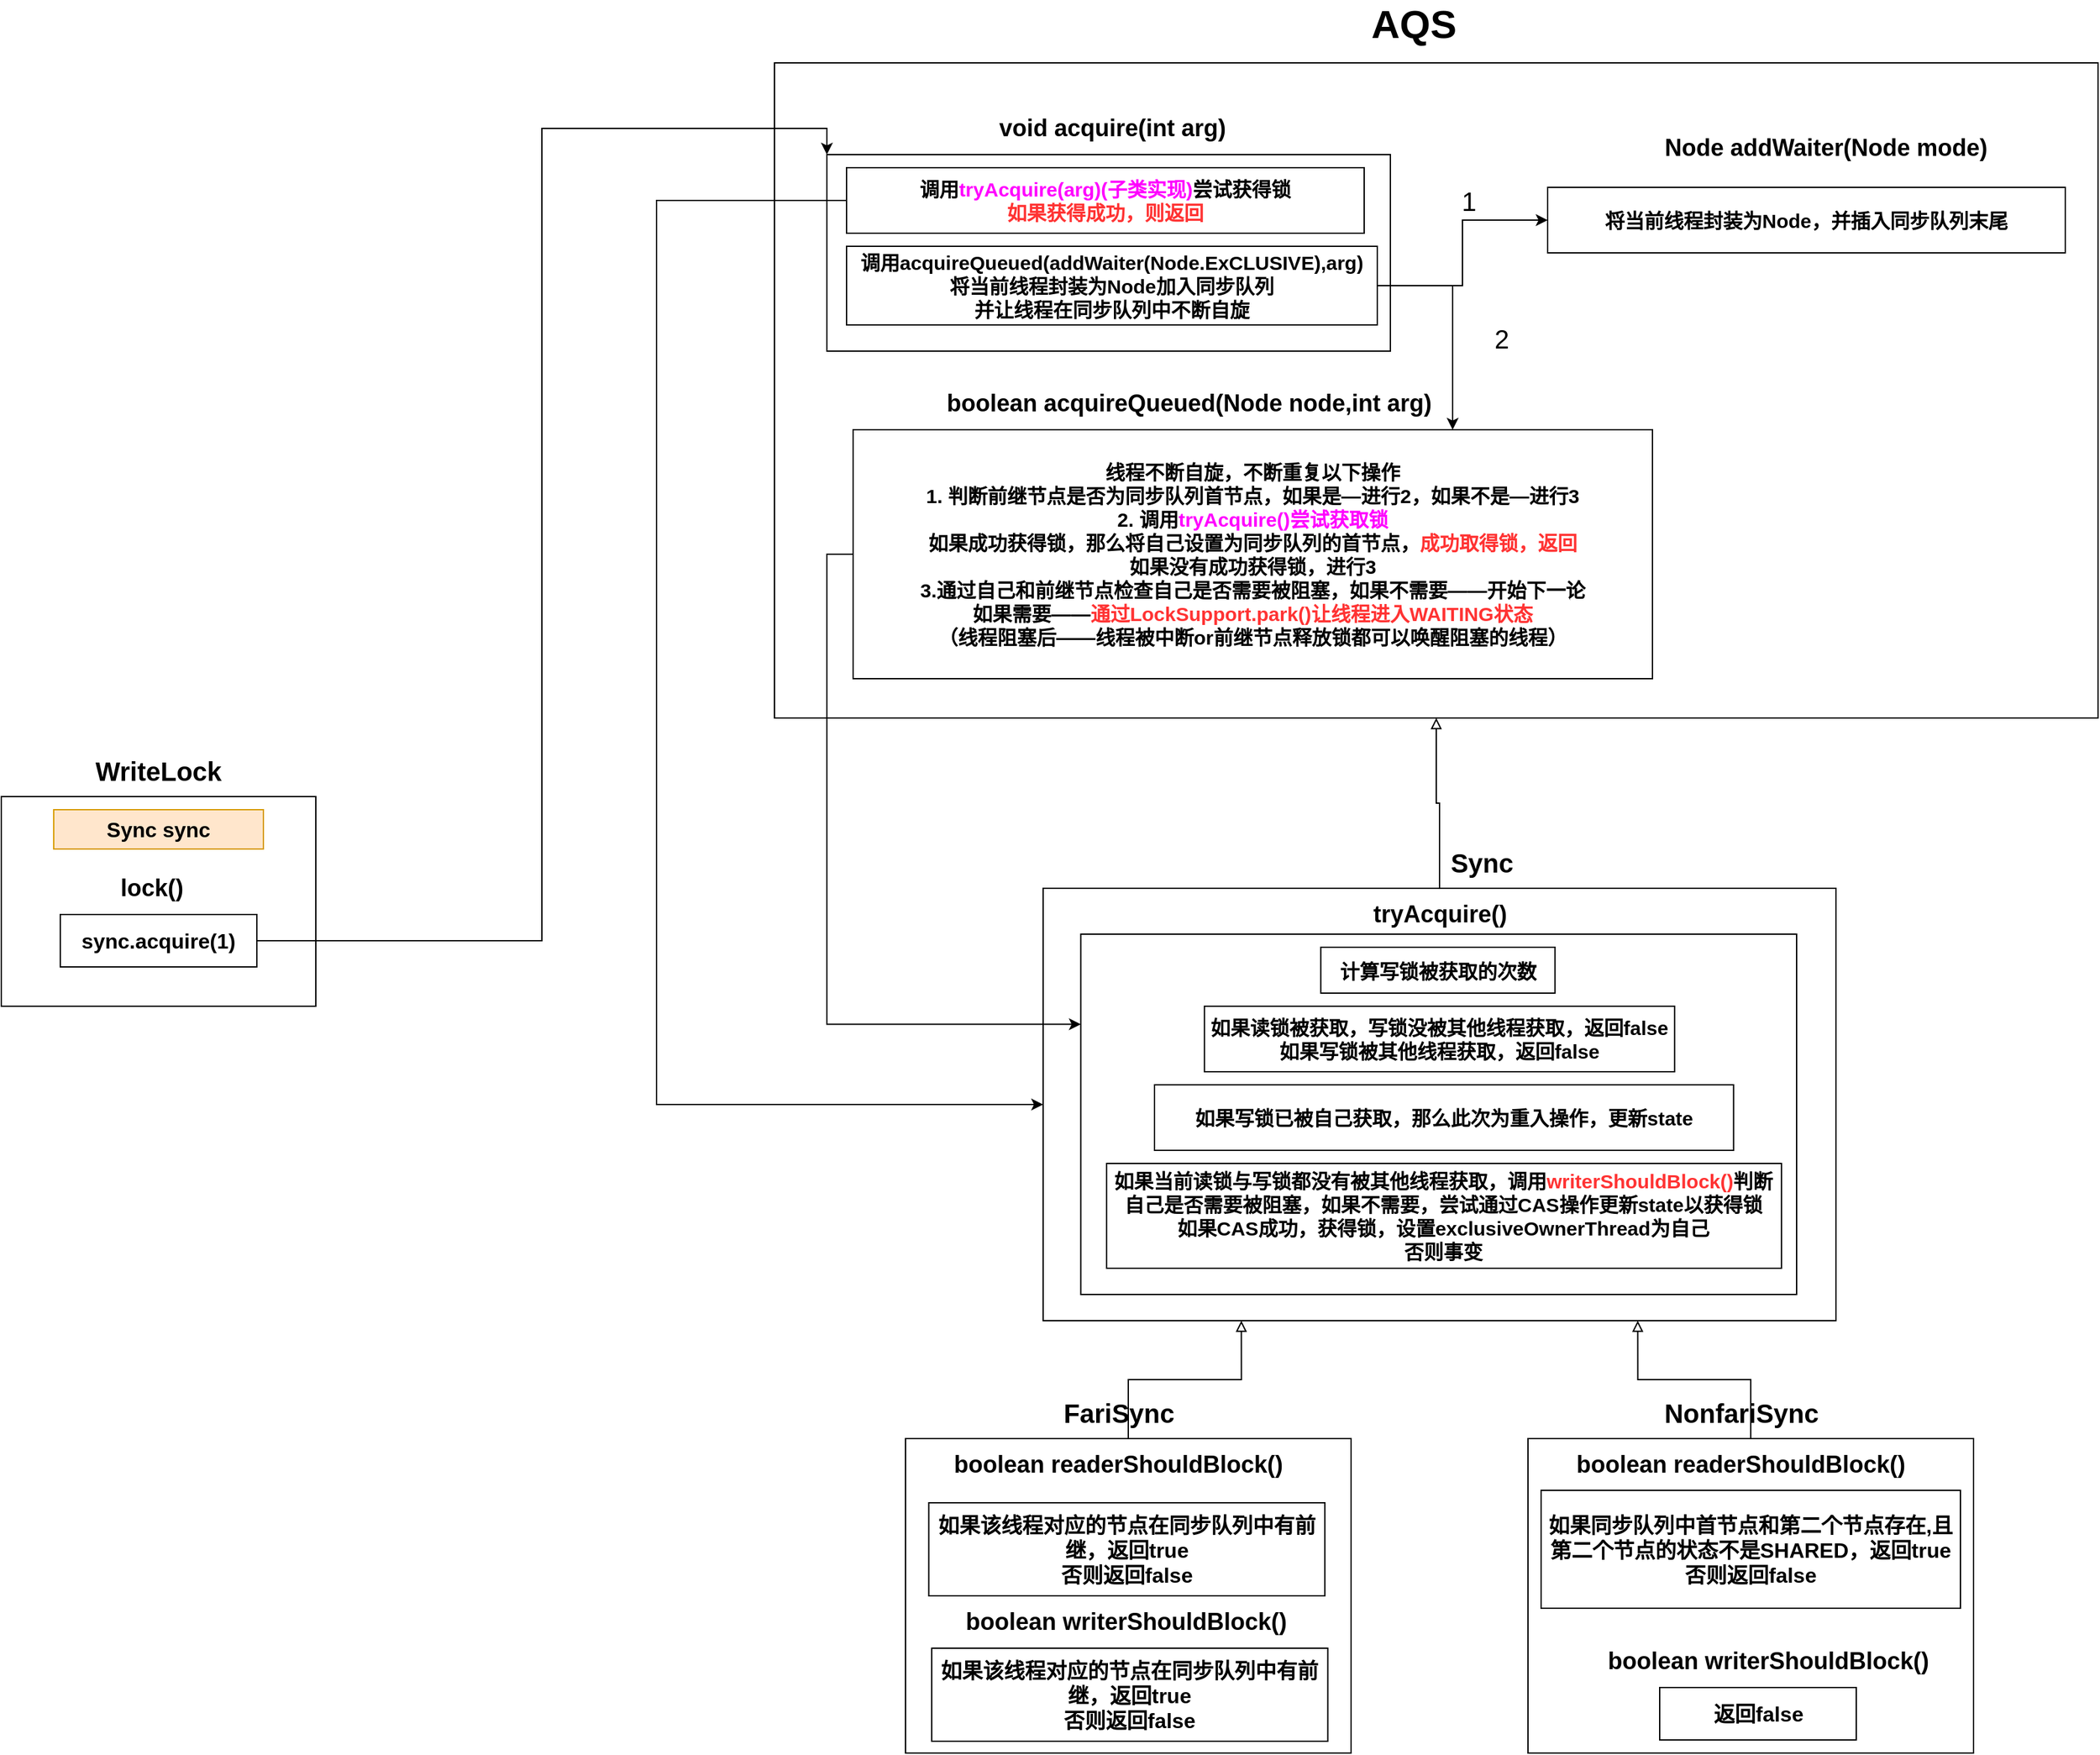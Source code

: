 <mxfile version="15.2.7" type="device"><diagram id="TiI_e5ygZ97wrgqO3GHd" name="第 1 页"><mxGraphModel dx="1463" dy="846" grid="1" gridSize="10" guides="1" tooltips="1" connect="1" arrows="1" fold="1" page="1" pageScale="1" pageWidth="827" pageHeight="1169" math="0" shadow="0"><root><mxCell id="0"/><mxCell id="1" parent="0"/><mxCell id="kDOEHUveT1f1Hj3YGor5-1" value="" style="rounded=0;whiteSpace=wrap;html=1;" parent="1" vertex="1"><mxGeometry x="170" y="630" width="240" height="160" as="geometry"/></mxCell><mxCell id="kDOEHUveT1f1Hj3YGor5-2" value="&lt;b&gt;&lt;font style=&quot;font-size: 20px&quot;&gt;WriteLock&lt;/font&gt;&lt;/b&gt;" style="text;html=1;strokeColor=none;fillColor=none;align=center;verticalAlign=middle;whiteSpace=wrap;rounded=0;" parent="1" vertex="1"><mxGeometry x="270" y="600" width="40" height="20" as="geometry"/></mxCell><mxCell id="kDOEHUveT1f1Hj3YGor5-3" value="&lt;b&gt;&lt;font style=&quot;font-size: 18px&quot;&gt;lock()&lt;/font&gt;&lt;/b&gt;" style="text;html=1;strokeColor=none;fillColor=none;align=center;verticalAlign=middle;whiteSpace=wrap;rounded=0;" parent="1" vertex="1"><mxGeometry x="265" y="690" width="40" height="20" as="geometry"/></mxCell><mxCell id="kDOEHUveT1f1Hj3YGor5-4" value="&lt;b&gt;&lt;font style=&quot;font-size: 16px&quot;&gt;sync.acquire(1)&lt;/font&gt;&lt;/b&gt;" style="rounded=0;whiteSpace=wrap;html=1;" parent="1" vertex="1"><mxGeometry x="215" y="720" width="150" height="40" as="geometry"/></mxCell><mxCell id="kDOEHUveT1f1Hj3YGor5-5" value="&lt;b&gt;&lt;font style=&quot;font-size: 16px&quot;&gt;Sync sync&lt;/font&gt;&lt;/b&gt;" style="rounded=0;whiteSpace=wrap;html=1;fillColor=#ffe6cc;strokeColor=#d79b00;" parent="1" vertex="1"><mxGeometry x="210" y="640" width="160" height="30" as="geometry"/></mxCell><mxCell id="kDOEHUveT1f1Hj3YGor5-15" value="" style="rounded=0;whiteSpace=wrap;html=1;" parent="1" vertex="1"><mxGeometry x="760" y="70" width="1010" height="500" as="geometry"/></mxCell><mxCell id="kDOEHUveT1f1Hj3YGor5-16" value="&lt;b&gt;&lt;font style=&quot;font-size: 30px&quot;&gt;AQS&lt;/font&gt;&lt;/b&gt;" style="text;html=1;strokeColor=none;fillColor=none;align=center;verticalAlign=middle;whiteSpace=wrap;rounded=0;" parent="1" vertex="1"><mxGeometry x="1228" y="30" width="40" height="20" as="geometry"/></mxCell><mxCell id="kDOEHUveT1f1Hj3YGor5-17" value="" style="rounded=0;whiteSpace=wrap;html=1;" parent="1" vertex="1"><mxGeometry x="800" y="140" width="430" height="150" as="geometry"/></mxCell><mxCell id="kDOEHUveT1f1Hj3YGor5-18" value="&lt;b&gt;&lt;font style=&quot;font-size: 18px&quot;&gt;void acquire(int arg)&lt;/font&gt;&lt;/b&gt;" style="text;html=1;strokeColor=none;fillColor=none;align=center;verticalAlign=middle;whiteSpace=wrap;rounded=0;" parent="1" vertex="1"><mxGeometry x="909.5" y="110" width="216" height="20" as="geometry"/></mxCell><mxCell id="kDOEHUveT1f1Hj3YGor5-82" style="edgeStyle=orthogonalEdgeStyle;rounded=0;orthogonalLoop=1;jettySize=auto;html=1;exitX=0;exitY=0.5;exitDx=0;exitDy=0;entryX=0;entryY=0.5;entryDx=0;entryDy=0;endArrow=classic;endFill=1;" parent="1" source="kDOEHUveT1f1Hj3YGor5-19" target="kDOEHUveT1f1Hj3YGor5-33" edge="1"><mxGeometry relative="1" as="geometry"><Array as="points"><mxPoint x="670" y="175"/><mxPoint x="670" y="865"/></Array></mxGeometry></mxCell><mxCell id="kDOEHUveT1f1Hj3YGor5-19" value="&lt;b style=&quot;font-size: 15px&quot;&gt;调用&lt;font color=&quot;#ff00ff&quot;&gt;tryAcquire(arg)(子类实现)&lt;/font&gt;尝试获得锁&lt;br&gt;&lt;font color=&quot;#ff3333&quot;&gt;如果获得成功，&lt;font style=&quot;font-size: 15px&quot;&gt;则返回&lt;/font&gt;&lt;/font&gt;&lt;/b&gt;" style="rounded=0;whiteSpace=wrap;html=1;" parent="1" vertex="1"><mxGeometry x="815" y="150" width="395" height="50" as="geometry"/></mxCell><mxCell id="kDOEHUveT1f1Hj3YGor5-20" style="edgeStyle=orthogonalEdgeStyle;rounded=0;orthogonalLoop=1;jettySize=auto;html=1;exitX=1;exitY=0.5;exitDx=0;exitDy=0;" parent="1" source="kDOEHUveT1f1Hj3YGor5-22" target="kDOEHUveT1f1Hj3YGor5-24" edge="1"><mxGeometry relative="1" as="geometry"/></mxCell><mxCell id="kDOEHUveT1f1Hj3YGor5-21" style="edgeStyle=orthogonalEdgeStyle;rounded=0;orthogonalLoop=1;jettySize=auto;html=1;exitX=1;exitY=0.5;exitDx=0;exitDy=0;entryX=0.75;entryY=0;entryDx=0;entryDy=0;" parent="1" source="kDOEHUveT1f1Hj3YGor5-22" target="kDOEHUveT1f1Hj3YGor5-27" edge="1"><mxGeometry relative="1" as="geometry"/></mxCell><mxCell id="kDOEHUveT1f1Hj3YGor5-22" value="&lt;b&gt;&lt;font style=&quot;font-size: 15px&quot;&gt;调用acquireQueued(addWaiter(Node.ExCLUSIVE),arg)&lt;br&gt;将当前线程封装为Node加入同步队列&lt;br&gt;并让线程在同步队列中不断自旋&lt;br&gt;&lt;/font&gt;&lt;/b&gt;" style="rounded=0;whiteSpace=wrap;html=1;" parent="1" vertex="1"><mxGeometry x="815" y="210" width="405" height="60" as="geometry"/></mxCell><mxCell id="kDOEHUveT1f1Hj3YGor5-23" value="&lt;b&gt;&lt;font style=&quot;font-size: 18px&quot;&gt;Node addWaiter(Node mode)&lt;/font&gt;&lt;/b&gt;" style="text;html=1;strokeColor=none;fillColor=none;align=center;verticalAlign=middle;whiteSpace=wrap;rounded=0;" parent="1" vertex="1"><mxGeometry x="1432" y="125" width="260.5" height="20" as="geometry"/></mxCell><mxCell id="kDOEHUveT1f1Hj3YGor5-24" value="&lt;span style=&quot;font-size: 15px&quot;&gt;&lt;b&gt;将当前线程封装为Node，并插入同步队列末尾&lt;/b&gt;&lt;/span&gt;" style="rounded=0;whiteSpace=wrap;html=1;" parent="1" vertex="1"><mxGeometry x="1350" y="165" width="395" height="50" as="geometry"/></mxCell><mxCell id="kDOEHUveT1f1Hj3YGor5-25" value="&lt;font style=&quot;font-size: 20px&quot;&gt;1&lt;/font&gt;" style="text;html=1;strokeColor=none;fillColor=none;align=center;verticalAlign=middle;whiteSpace=wrap;rounded=0;" parent="1" vertex="1"><mxGeometry x="1270" y="165" width="40" height="20" as="geometry"/></mxCell><mxCell id="kDOEHUveT1f1Hj3YGor5-26" value="&lt;span style=&quot;font-size: 18px&quot;&gt;&lt;b&gt;&amp;nbsp;boolean acquireQueued(Node node,int arg)&lt;/b&gt;&lt;/span&gt;" style="text;html=1;strokeColor=none;fillColor=none;align=center;verticalAlign=middle;whiteSpace=wrap;rounded=0;" parent="1" vertex="1"><mxGeometry x="880" y="320" width="388" height="20" as="geometry"/></mxCell><mxCell id="kDOEHUveT1f1Hj3YGor5-27" value="&lt;b style=&quot;font-size: 15px&quot;&gt;线程不断自旋，不断重复以下操作&lt;br&gt;1. 判断前继节点是否为同步队列首节点，如果是—进行2，如果不是—进行3&lt;br&gt;2. 调用&lt;font color=&quot;#ff00ff&quot;&gt;tryAcquire()尝试获取锁&lt;br&gt;&lt;/font&gt;如果成功获得锁，那么将自己设置为同步队列的首节点，&lt;font color=&quot;#ff3333&quot;&gt;成功取得锁，返回&lt;br&gt;&lt;/font&gt;如果没有成功获得锁，进行3&lt;br&gt;3.通过自己和前继节点检查自己是否需要被阻塞，如果不需要——开始下一论&lt;br&gt;如果需要——&lt;font color=&quot;#ff3333&quot;&gt;通过LockSupport.park()让线程进入WAITING状态&lt;/font&gt;&lt;br&gt;（线程阻塞后——线程被中断or前继节点释放锁都可以唤醒阻塞的线程）&lt;br&gt;&lt;/b&gt;" style="rounded=0;whiteSpace=wrap;html=1;" parent="1" vertex="1"><mxGeometry x="820" y="350" width="610" height="190" as="geometry"/></mxCell><mxCell id="kDOEHUveT1f1Hj3YGor5-28" value="&lt;font style=&quot;font-size: 20px&quot;&gt;2&lt;/font&gt;" style="text;html=1;strokeColor=none;fillColor=none;align=center;verticalAlign=middle;whiteSpace=wrap;rounded=0;" parent="1" vertex="1"><mxGeometry x="1295" y="270" width="40" height="20" as="geometry"/></mxCell><mxCell id="kDOEHUveT1f1Hj3YGor5-39" style="edgeStyle=orthogonalEdgeStyle;rounded=0;orthogonalLoop=1;jettySize=auto;html=1;exitX=0.5;exitY=0;exitDx=0;exitDy=0;endArrow=block;endFill=0;" parent="1" source="kDOEHUveT1f1Hj3YGor5-33" target="kDOEHUveT1f1Hj3YGor5-15" edge="1"><mxGeometry relative="1" as="geometry"/></mxCell><mxCell id="kDOEHUveT1f1Hj3YGor5-33" value="" style="rounded=0;whiteSpace=wrap;html=1;" parent="1" vertex="1"><mxGeometry x="965" y="700" width="605" height="330" as="geometry"/></mxCell><mxCell id="kDOEHUveT1f1Hj3YGor5-34" value="&lt;b&gt;&lt;font style=&quot;font-size: 20px&quot;&gt;Sync&lt;/font&gt;&lt;/b&gt;" style="text;html=1;strokeColor=none;fillColor=none;align=center;verticalAlign=middle;whiteSpace=wrap;rounded=0;" parent="1" vertex="1"><mxGeometry x="1280" y="670" width="40" height="20" as="geometry"/></mxCell><mxCell id="kDOEHUveT1f1Hj3YGor5-38" style="edgeStyle=orthogonalEdgeStyle;rounded=0;orthogonalLoop=1;jettySize=auto;html=1;exitX=1;exitY=0.5;exitDx=0;exitDy=0;entryX=0;entryY=0;entryDx=0;entryDy=0;" parent="1" source="kDOEHUveT1f1Hj3YGor5-4" target="kDOEHUveT1f1Hj3YGor5-17" edge="1"><mxGeometry relative="1" as="geometry"/></mxCell><mxCell id="kDOEHUveT1f1Hj3YGor5-41" value="" style="rounded=0;whiteSpace=wrap;html=1;" parent="1" vertex="1"><mxGeometry x="993.75" y="735" width="546.25" height="275" as="geometry"/></mxCell><mxCell id="kDOEHUveT1f1Hj3YGor5-42" value="&lt;b&gt;&lt;font style=&quot;font-size: 18px&quot;&gt;tryAcquire()&lt;/font&gt;&lt;/b&gt;" style="text;html=1;strokeColor=none;fillColor=none;align=center;verticalAlign=middle;whiteSpace=wrap;rounded=0;" parent="1" vertex="1"><mxGeometry x="1159.5" y="710" width="216" height="20" as="geometry"/></mxCell><mxCell id="kDOEHUveT1f1Hj3YGor5-43" value="&lt;span style=&quot;font-size: 15px&quot;&gt;&lt;b&gt;如果当前读锁与写锁都没有被其他线程获取，调用&lt;font color=&quot;#ff3333&quot;&gt;writerShouldBlock()&lt;/font&gt;判断自己是否需要被阻塞，如果不需要，尝试通过CAS操作更新state以获得锁&lt;br&gt;如果CAS成功，获得锁，设置exclusiveOwnerThread为自己&lt;br&gt;否则事变&lt;br&gt;&lt;/b&gt;&lt;/span&gt;" style="rounded=0;whiteSpace=wrap;html=1;" parent="1" vertex="1"><mxGeometry x="1013.43" y="910" width="515" height="80" as="geometry"/></mxCell><mxCell id="kDOEHUveT1f1Hj3YGor5-75" style="edgeStyle=orthogonalEdgeStyle;rounded=0;orthogonalLoop=1;jettySize=auto;html=1;exitX=0.5;exitY=0;exitDx=0;exitDy=0;entryX=0.25;entryY=1;entryDx=0;entryDy=0;endArrow=block;endFill=0;" parent="1" source="kDOEHUveT1f1Hj3YGor5-48" target="kDOEHUveT1f1Hj3YGor5-33" edge="1"><mxGeometry relative="1" as="geometry"/></mxCell><mxCell id="kDOEHUveT1f1Hj3YGor5-48" value="" style="rounded=0;whiteSpace=wrap;html=1;" parent="1" vertex="1"><mxGeometry x="860" y="1120" width="340" height="240" as="geometry"/></mxCell><mxCell id="kDOEHUveT1f1Hj3YGor5-49" value="&lt;b&gt;&lt;font style=&quot;font-size: 20px&quot;&gt;FariSync&lt;/font&gt;&lt;/b&gt;" style="text;html=1;strokeColor=none;fillColor=none;align=center;verticalAlign=middle;whiteSpace=wrap;rounded=0;" parent="1" vertex="1"><mxGeometry x="1002.5" y="1090" width="40" height="20" as="geometry"/></mxCell><mxCell id="kDOEHUveT1f1Hj3YGor5-50" value="&lt;b&gt;&lt;font style=&quot;font-size: 18px&quot;&gt;boolean readerShouldBlock()&lt;/font&gt;&lt;/b&gt;" style="text;html=1;strokeColor=none;fillColor=none;align=center;verticalAlign=middle;whiteSpace=wrap;rounded=0;" parent="1" vertex="1"><mxGeometry x="880" y="1130" width="285" height="20" as="geometry"/></mxCell><mxCell id="kDOEHUveT1f1Hj3YGor5-51" value="&lt;span style=&quot;font-size: 16px&quot;&gt;&lt;b&gt;如果该线程对应的节点在同步队列中有前继，返回true&lt;br&gt;否则返回false&lt;br&gt;&lt;/b&gt;&lt;/span&gt;" style="rounded=0;whiteSpace=wrap;html=1;" parent="1" vertex="1"><mxGeometry x="877.75" y="1169" width="302.25" height="71" as="geometry"/></mxCell><mxCell id="kDOEHUveT1f1Hj3YGor5-61" value="&lt;b&gt;&lt;font style=&quot;font-size: 18px&quot;&gt;boolean writerShouldBlock()&lt;/font&gt;&lt;/b&gt;" style="text;html=1;strokeColor=none;fillColor=none;align=center;verticalAlign=middle;whiteSpace=wrap;rounded=0;" parent="1" vertex="1"><mxGeometry x="886.38" y="1250" width="285" height="20" as="geometry"/></mxCell><mxCell id="kDOEHUveT1f1Hj3YGor5-76" style="edgeStyle=orthogonalEdgeStyle;rounded=0;orthogonalLoop=1;jettySize=auto;html=1;exitX=0.5;exitY=0;exitDx=0;exitDy=0;entryX=0.75;entryY=1;entryDx=0;entryDy=0;endArrow=block;endFill=0;" parent="1" source="kDOEHUveT1f1Hj3YGor5-69" target="kDOEHUveT1f1Hj3YGor5-33" edge="1"><mxGeometry relative="1" as="geometry"/></mxCell><mxCell id="kDOEHUveT1f1Hj3YGor5-69" value="" style="rounded=0;whiteSpace=wrap;html=1;" parent="1" vertex="1"><mxGeometry x="1335" y="1120" width="340" height="240" as="geometry"/></mxCell><mxCell id="kDOEHUveT1f1Hj3YGor5-70" value="&lt;b&gt;&lt;font style=&quot;font-size: 20px&quot;&gt;NonfariSync&lt;/font&gt;&lt;/b&gt;" style="text;html=1;strokeColor=none;fillColor=none;align=center;verticalAlign=middle;whiteSpace=wrap;rounded=0;" parent="1" vertex="1"><mxGeometry x="1477.5" y="1090" width="40" height="20" as="geometry"/></mxCell><mxCell id="kDOEHUveT1f1Hj3YGor5-71" value="&lt;b&gt;&lt;font style=&quot;font-size: 18px&quot;&gt;boolean readerShouldBlock()&lt;/font&gt;&lt;/b&gt;" style="text;html=1;strokeColor=none;fillColor=none;align=center;verticalAlign=middle;whiteSpace=wrap;rounded=0;" parent="1" vertex="1"><mxGeometry x="1355" y="1130" width="285" height="20" as="geometry"/></mxCell><mxCell id="kDOEHUveT1f1Hj3YGor5-72" value="&lt;b&gt;&lt;font style=&quot;font-size: 16px&quot;&gt;如果同步队列中首节点和第二个节点存在,且第二个节点的状态不是SHARED，返回true&lt;br&gt;否则返回false&lt;br&gt;&lt;/font&gt;&lt;/b&gt;" style="rounded=0;whiteSpace=wrap;html=1;" parent="1" vertex="1"><mxGeometry x="1345" y="1159.5" width="320" height="90" as="geometry"/></mxCell><mxCell id="kDOEHUveT1f1Hj3YGor5-73" value="&lt;b&gt;&lt;font style=&quot;font-size: 16px&quot;&gt;返回false&lt;/font&gt;&lt;/b&gt;" style="rounded=0;whiteSpace=wrap;html=1;" parent="1" vertex="1"><mxGeometry x="1435.5" y="1310" width="150" height="40" as="geometry"/></mxCell><mxCell id="kDOEHUveT1f1Hj3YGor5-74" value="&lt;b&gt;&lt;font style=&quot;font-size: 18px&quot;&gt;boolean writerShouldBlock()&lt;/font&gt;&lt;/b&gt;" style="text;html=1;strokeColor=none;fillColor=none;align=center;verticalAlign=middle;whiteSpace=wrap;rounded=0;" parent="1" vertex="1"><mxGeometry x="1375.5" y="1280" width="285" height="20" as="geometry"/></mxCell><mxCell id="kDOEHUveT1f1Hj3YGor5-77" value="&lt;span style=&quot;font-size: 16px&quot;&gt;&lt;b&gt;如果该线程对应的节点在同步队列中有前继，返回true&lt;br&gt;否则返回false&lt;br&gt;&lt;/b&gt;&lt;/span&gt;" style="rounded=0;whiteSpace=wrap;html=1;" parent="1" vertex="1"><mxGeometry x="880" y="1280" width="302.25" height="71" as="geometry"/></mxCell><mxCell id="kDOEHUveT1f1Hj3YGor5-78" value="&lt;span style=&quot;font-size: 15px&quot;&gt;&lt;b&gt;计算写锁被获取的次数&lt;br&gt;&lt;/b&gt;&lt;/span&gt;" style="rounded=0;whiteSpace=wrap;html=1;" parent="1" vertex="1"><mxGeometry x="1176.88" y="745" width="178.75" height="35" as="geometry"/></mxCell><mxCell id="kDOEHUveT1f1Hj3YGor5-79" value="&lt;span style=&quot;font-size: 15px&quot;&gt;&lt;b&gt;如果读锁被获取，写锁没被其他线程获取，返回false&lt;br&gt;如果写锁被其他线程获取，返回false&lt;br&gt;&lt;/b&gt;&lt;/span&gt;" style="rounded=0;whiteSpace=wrap;html=1;" parent="1" vertex="1"><mxGeometry x="1088.13" y="790" width="358.75" height="50" as="geometry"/></mxCell><mxCell id="kDOEHUveT1f1Hj3YGor5-80" value="&lt;span style=&quot;font-size: 15px&quot;&gt;&lt;b&gt;如果写锁已被自己获取，那么此次为重入操作，更新state&lt;br&gt;&lt;/b&gt;&lt;/span&gt;" style="rounded=0;whiteSpace=wrap;html=1;" parent="1" vertex="1"><mxGeometry x="1050" y="850" width="441.87" height="50" as="geometry"/></mxCell><mxCell id="kDOEHUveT1f1Hj3YGor5-81" style="edgeStyle=orthogonalEdgeStyle;rounded=0;orthogonalLoop=1;jettySize=auto;html=1;exitX=0;exitY=0.5;exitDx=0;exitDy=0;entryX=0;entryY=0.25;entryDx=0;entryDy=0;endArrow=classic;endFill=1;" parent="1" source="kDOEHUveT1f1Hj3YGor5-27" target="kDOEHUveT1f1Hj3YGor5-41" edge="1"><mxGeometry relative="1" as="geometry"/></mxCell></root></mxGraphModel></diagram></mxfile>